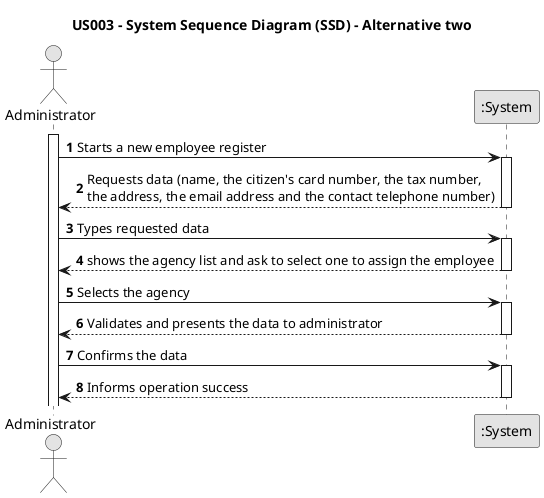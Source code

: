 @startuml
skinparam monochrome true
skinparam packageStyle rectangle
skinparam shadowing false

title US003 - System Sequence Diagram (SSD) - Alternative two

autonumber

actor "Administrator" as admin

participant ":System" as System

activate admin

    admin -> System : Starts a new employee register
    activate System

        System --> admin : Requests data (name, the citizen's card number, the tax number, \nthe address, the email address and the contact telephone number)
    deactivate System

    admin -> System : Types requested data
    activate System

    System --> admin :  shows the agency list and ask to select one to assign the employee

        deactivate System

    admin -> System : Selects the agency
    activate System



    System --> admin: Validates and presents the data to administrator
    deactivate System

    admin -> System : Confirms the data
        activate System

    System --> admin: Informs operation success
        deactivate System


@enduml